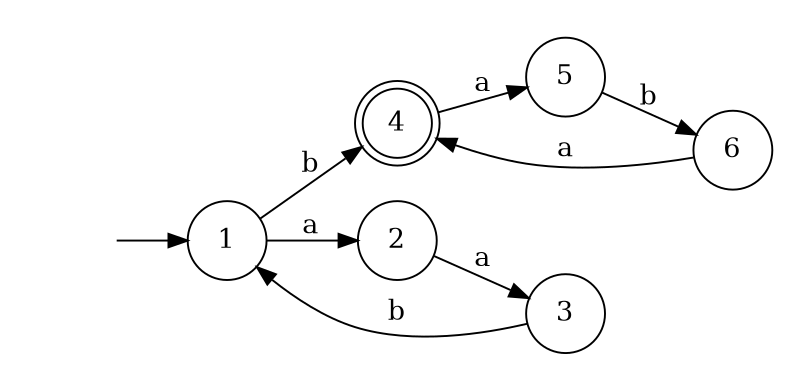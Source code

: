 digraph {
	rankdir=LR;
	margin=0.2;
	size=5;
	node [margin=0.1 shape=circle];
	4[margin=0 shape=doublecircle];
	" "[color=white width=0];
	" " -> 1;
	1 -> 2 [label="a"];
	1 -> 4 [label="b"];
	2 -> 3 [label="a"];
	3 -> 1 [label="b"];
	4 -> 5 [label="a"];
	5 -> 6 [label="b"];
	6 -> 4 [label="a"];
}